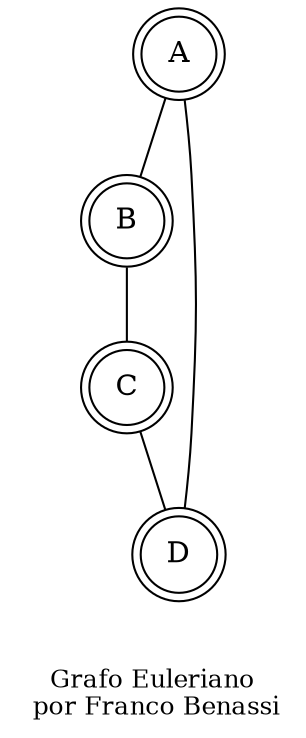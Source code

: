 graph G {
	node [shape=doublecircle]
	A
	A -- B
	node [shape=doublecircle]
	B
	B -- C
	node [shape=doublecircle]
	C
	C -- D
	node [shape=doublecircle]
	D
	D -- A
	fontsize=12 label="\n\nGrafo Euleriano\n por Franco Benassi"
}
